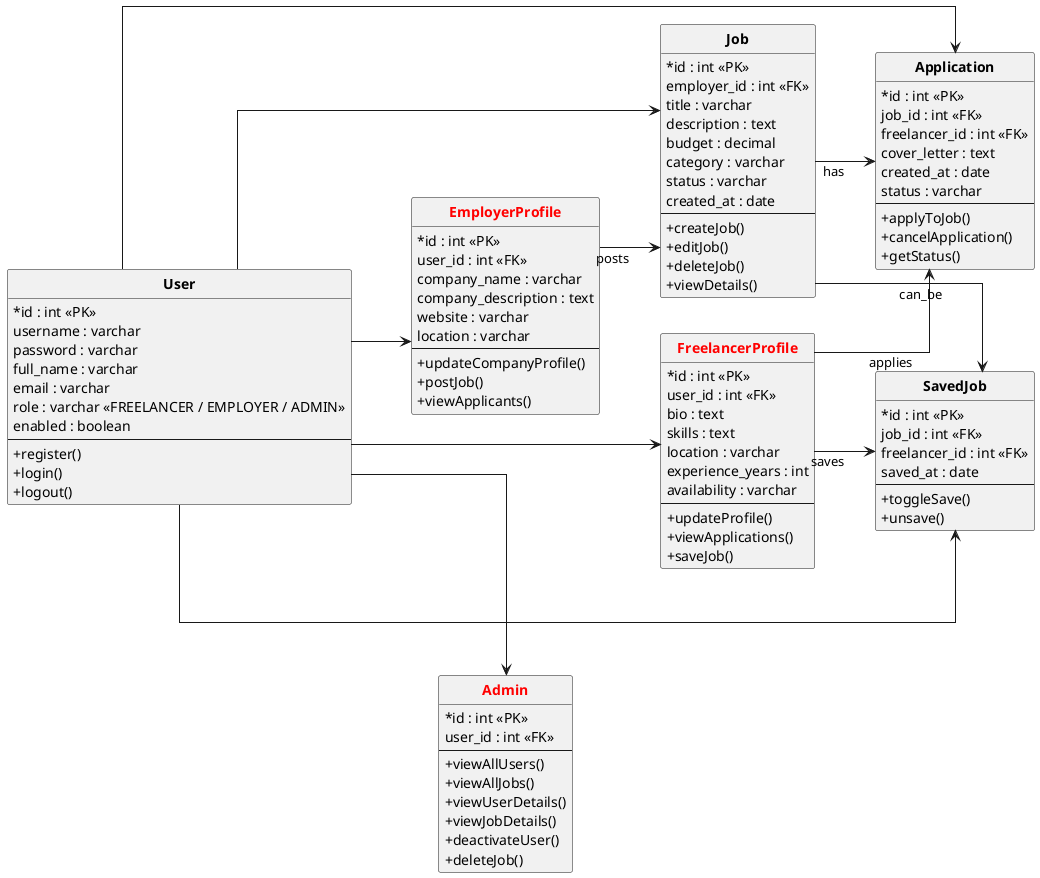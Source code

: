 @startuml
hide circle
skinparam linetype ortho
skinparam classAttributeIconSize 0
left to right direction

' ===== Entities =====
entity "<b>User</b>" as U {
  *id : int <<PK>>
  username : varchar
  password : varchar
  full_name : varchar
  email : varchar
  role : varchar <<FREELANCER / EMPLOYER / ADMIN>>
  enabled : boolean
  --
  + register()
  + login()
  + logout()
}

entity "<b><font color=red>FreelancerProfile</font></b>" as FP {
  *id : int <<PK>>
  user_id : int <<FK>>
  bio : text
  skills : text
  location : varchar
  experience_years : int
  availability : varchar
  --
  + updateProfile()
  + viewApplications()
  + saveJob()
}

entity "<b><font color=red>EmployerProfile</font></b>" as EP {
  *id : int <<PK>>
  user_id : int <<FK>>
  company_name : varchar
  company_description : text
  website : varchar
  location : varchar
  --
  + updateCompanyProfile()
  + postJob()
  + viewApplicants()
}

entity "<b><font color=red>Admin</font></b>" as A {
  *id : int <<PK>>
  user_id : int <<FK>>
  --
  + viewAllUsers()
  + viewAllJobs()
  + viewUserDetails()
  + viewJobDetails()
  + deactivateUser()
  + deleteJob()
}

entity "<b>Job</b>" as J {
  *id : int <<PK>>
  employer_id : int <<FK>>
  title : varchar
  description : text
  budget : decimal
  category : varchar
  status : varchar
  created_at : date
  --
  + createJob()
  + editJob()
  + deleteJob()
  + viewDetails()
}

entity "<b>Application</b>" as AP {
  *id : int <<PK>>
  job_id : int <<FK>>
  freelancer_id : int <<FK>>
  cover_letter : text
  created_at : date
  status : varchar
  --
  + applyToJob()
  + cancelApplication()
  + getStatus()
}

entity "<b>SavedJob</b>" as SJ {
  *id : int <<PK>>
  job_id : int <<FK>>
  freelancer_id : int <<FK>>
  saved_at : date
  --
  + toggleSave()
  + unsave()
}

' ===== Positioning for clear layout =====
U -down-> FP
U -down-> EP
U -down-> A

U -right-> J
U -right-> AP
U -right-> SJ

EP -down-> J : "posts"
FP -down-> AP : "applies"
FP -down-> SJ : "saves"

J -down-> AP : "has"
J -down-> SJ : "can_be"

@enduml
